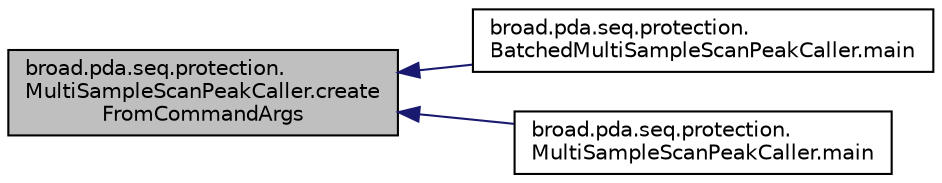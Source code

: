 digraph "broad.pda.seq.protection.MultiSampleScanPeakCaller.createFromCommandArgs"
{
  edge [fontname="Helvetica",fontsize="10",labelfontname="Helvetica",labelfontsize="10"];
  node [fontname="Helvetica",fontsize="10",shape=record];
  rankdir="LR";
  Node1 [label="broad.pda.seq.protection.\lMultiSampleScanPeakCaller.create\lFromCommandArgs",height=0.2,width=0.4,color="black", fillcolor="grey75", style="filled" fontcolor="black"];
  Node1 -> Node2 [dir="back",color="midnightblue",fontsize="10",style="solid"];
  Node2 [label="broad.pda.seq.protection.\lBatchedMultiSampleScanPeakCaller.main",height=0.2,width=0.4,color="black", fillcolor="white", style="filled",URL="$classbroad_1_1pda_1_1seq_1_1protection_1_1_batched_multi_sample_scan_peak_caller.html#a67eab2bdc03b1ac2718fd5c3482af7c4"];
  Node1 -> Node3 [dir="back",color="midnightblue",fontsize="10",style="solid"];
  Node3 [label="broad.pda.seq.protection.\lMultiSampleScanPeakCaller.main",height=0.2,width=0.4,color="black", fillcolor="white", style="filled",URL="$classbroad_1_1pda_1_1seq_1_1protection_1_1_multi_sample_scan_peak_caller.html#addead88839c9c7cbc25017192076424e"];
}
